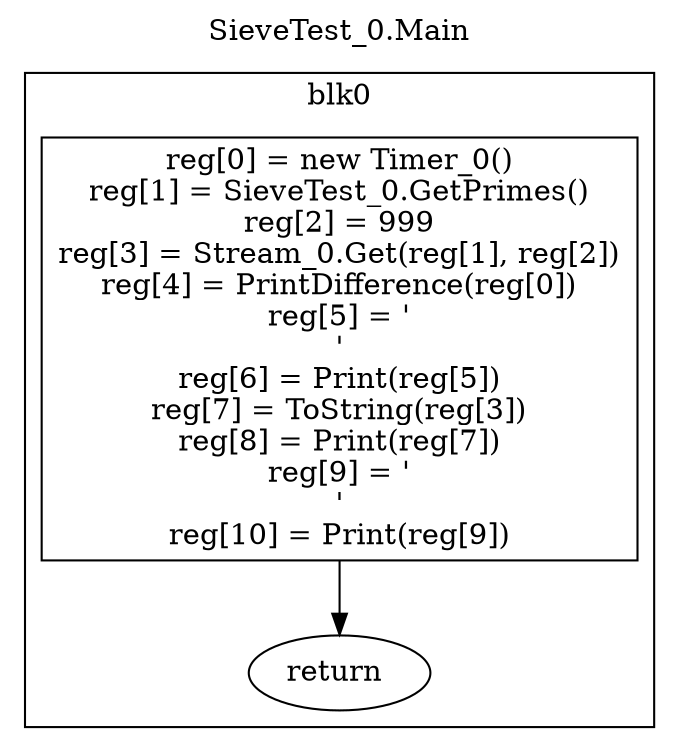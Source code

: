 digraph {
  rankdir=TB;
  b0_l0 -> b0_ret
  b0_l0 [label="reg[0] = new Timer_0()\nreg[1] = SieveTest_0.GetPrimes()\nreg[2] = 999\nreg[3] = Stream_0.Get(reg[1], reg[2])\nreg[4] = PrintDifference(reg[0])\nreg[5] = '
'\nreg[6] = Print(reg[5])\nreg[7] = ToString(reg[3])\nreg[8] = Print(reg[7])\nreg[9] = '
'\nreg[10] = Print(reg[9])\n", shape=box]
  b0_ret [label="return "]
  subgraph cluster_b0 {
    label = "blk0";
    b0_l0;
    b0_ret;
  }
  labelloc="t"
  label="SieveTest_0.Main"
}
